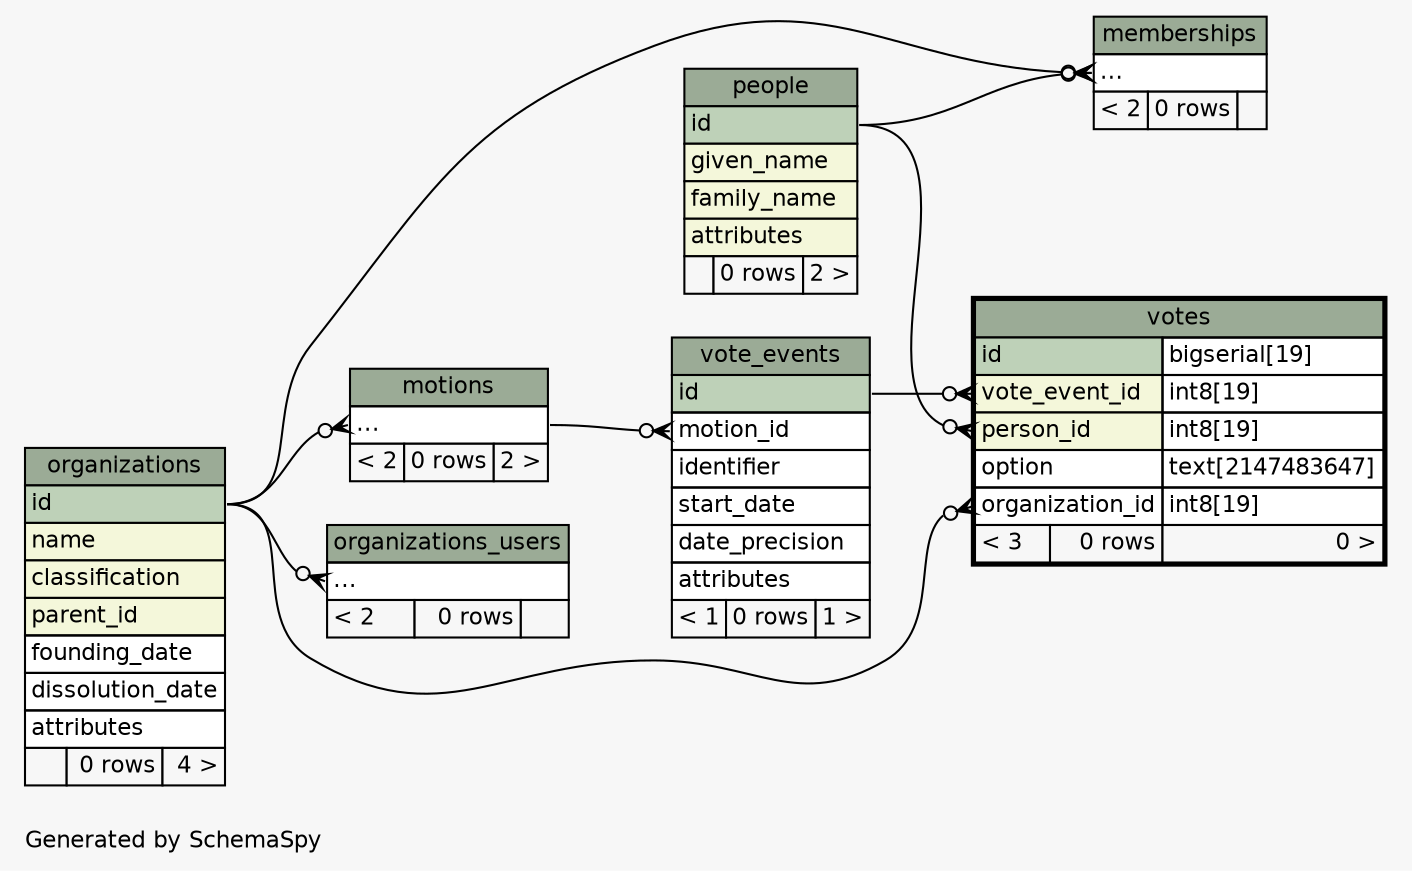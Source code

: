 // dot 2.36.0 on Linux 3.13.0-91-generic
// SchemaSpy rev 590
digraph "twoDegreesRelationshipsDiagram" {
  graph [
    rankdir="RL"
    bgcolor="#f7f7f7"
    label="\nGenerated by SchemaSpy"
    labeljust="l"
    nodesep="0.18"
    ranksep="0.46"
    fontname="Helvetica"
    fontsize="11"
  ];
  node [
    fontname="Helvetica"
    fontsize="11"
    shape="plaintext"
  ];
  edge [
    arrowsize="0.8"
  ];
  "memberships":"elipses":w -> "organizations":"id":e [arrowhead=none dir=back arrowtail=crowodot];
  "memberships":"elipses":w -> "people":"id":e [arrowhead=none dir=back arrowtail=crowodot];
  "motions":"elipses":w -> "organizations":"id":e [arrowhead=none dir=back arrowtail=crowodot];
  "organizations_users":"elipses":w -> "organizations":"id":e [arrowhead=none dir=back arrowtail=crowodot];
  "vote_events":"motion_id":w -> "motions":"elipses":e [arrowhead=none dir=back arrowtail=crowodot];
  "votes":"organization_id":w -> "organizations":"id":e [arrowhead=none dir=back arrowtail=crowodot];
  "votes":"person_id":w -> "people":"id":e [arrowhead=none dir=back arrowtail=crowodot];
  "votes":"vote_event_id":w -> "vote_events":"id":e [arrowhead=none dir=back arrowtail=crowodot];
  "memberships" [
    label=<
    <TABLE BORDER="0" CELLBORDER="1" CELLSPACING="0" BGCOLOR="#ffffff">
      <TR><TD COLSPAN="3" BGCOLOR="#9bab96" ALIGN="CENTER">memberships</TD></TR>
      <TR><TD PORT="elipses" COLSPAN="3" ALIGN="LEFT">...</TD></TR>
      <TR><TD ALIGN="LEFT" BGCOLOR="#f7f7f7">&lt; 2</TD><TD ALIGN="RIGHT" BGCOLOR="#f7f7f7">0 rows</TD><TD ALIGN="RIGHT" BGCOLOR="#f7f7f7">  </TD></TR>
    </TABLE>>
    URL="memberships.html"
    tooltip="memberships"
  ];
  "motions" [
    label=<
    <TABLE BORDER="0" CELLBORDER="1" CELLSPACING="0" BGCOLOR="#ffffff">
      <TR><TD COLSPAN="3" BGCOLOR="#9bab96" ALIGN="CENTER">motions</TD></TR>
      <TR><TD PORT="elipses" COLSPAN="3" ALIGN="LEFT">...</TD></TR>
      <TR><TD ALIGN="LEFT" BGCOLOR="#f7f7f7">&lt; 2</TD><TD ALIGN="RIGHT" BGCOLOR="#f7f7f7">0 rows</TD><TD ALIGN="RIGHT" BGCOLOR="#f7f7f7">2 &gt;</TD></TR>
    </TABLE>>
    URL="motions.html"
    tooltip="motions"
  ];
  "organizations" [
    label=<
    <TABLE BORDER="0" CELLBORDER="1" CELLSPACING="0" BGCOLOR="#ffffff">
      <TR><TD COLSPAN="3" BGCOLOR="#9bab96" ALIGN="CENTER">organizations</TD></TR>
      <TR><TD PORT="id" COLSPAN="3" BGCOLOR="#bed1b8" ALIGN="LEFT">id</TD></TR>
      <TR><TD PORT="name" COLSPAN="3" BGCOLOR="#f4f7da" ALIGN="LEFT">name</TD></TR>
      <TR><TD PORT="classification" COLSPAN="3" BGCOLOR="#f4f7da" ALIGN="LEFT">classification</TD></TR>
      <TR><TD PORT="parent_id" COLSPAN="3" BGCOLOR="#f4f7da" ALIGN="LEFT">parent_id</TD></TR>
      <TR><TD PORT="founding_date" COLSPAN="3" ALIGN="LEFT">founding_date</TD></TR>
      <TR><TD PORT="dissolution_date" COLSPAN="3" ALIGN="LEFT">dissolution_date</TD></TR>
      <TR><TD PORT="attributes" COLSPAN="3" ALIGN="LEFT">attributes</TD></TR>
      <TR><TD ALIGN="LEFT" BGCOLOR="#f7f7f7">  </TD><TD ALIGN="RIGHT" BGCOLOR="#f7f7f7">0 rows</TD><TD ALIGN="RIGHT" BGCOLOR="#f7f7f7">4 &gt;</TD></TR>
    </TABLE>>
    URL="organizations.html"
    tooltip="organizations"
  ];
  "organizations_users" [
    label=<
    <TABLE BORDER="0" CELLBORDER="1" CELLSPACING="0" BGCOLOR="#ffffff">
      <TR><TD COLSPAN="3" BGCOLOR="#9bab96" ALIGN="CENTER">organizations_users</TD></TR>
      <TR><TD PORT="elipses" COLSPAN="3" ALIGN="LEFT">...</TD></TR>
      <TR><TD ALIGN="LEFT" BGCOLOR="#f7f7f7">&lt; 2</TD><TD ALIGN="RIGHT" BGCOLOR="#f7f7f7">0 rows</TD><TD ALIGN="RIGHT" BGCOLOR="#f7f7f7">  </TD></TR>
    </TABLE>>
    URL="organizations_users.html"
    tooltip="organizations_users"
  ];
  "people" [
    label=<
    <TABLE BORDER="0" CELLBORDER="1" CELLSPACING="0" BGCOLOR="#ffffff">
      <TR><TD COLSPAN="3" BGCOLOR="#9bab96" ALIGN="CENTER">people</TD></TR>
      <TR><TD PORT="id" COLSPAN="3" BGCOLOR="#bed1b8" ALIGN="LEFT">id</TD></TR>
      <TR><TD PORT="given_name" COLSPAN="3" BGCOLOR="#f4f7da" ALIGN="LEFT">given_name</TD></TR>
      <TR><TD PORT="family_name" COLSPAN="3" BGCOLOR="#f4f7da" ALIGN="LEFT">family_name</TD></TR>
      <TR><TD PORT="attributes" COLSPAN="3" BGCOLOR="#f4f7da" ALIGN="LEFT">attributes</TD></TR>
      <TR><TD ALIGN="LEFT" BGCOLOR="#f7f7f7">  </TD><TD ALIGN="RIGHT" BGCOLOR="#f7f7f7">0 rows</TD><TD ALIGN="RIGHT" BGCOLOR="#f7f7f7">2 &gt;</TD></TR>
    </TABLE>>
    URL="people.html"
    tooltip="people"
  ];
  "vote_events" [
    label=<
    <TABLE BORDER="0" CELLBORDER="1" CELLSPACING="0" BGCOLOR="#ffffff">
      <TR><TD COLSPAN="3" BGCOLOR="#9bab96" ALIGN="CENTER">vote_events</TD></TR>
      <TR><TD PORT="id" COLSPAN="3" BGCOLOR="#bed1b8" ALIGN="LEFT">id</TD></TR>
      <TR><TD PORT="motion_id" COLSPAN="3" ALIGN="LEFT">motion_id</TD></TR>
      <TR><TD PORT="identifier" COLSPAN="3" ALIGN="LEFT">identifier</TD></TR>
      <TR><TD PORT="start_date" COLSPAN="3" ALIGN="LEFT">start_date</TD></TR>
      <TR><TD PORT="date_precision" COLSPAN="3" ALIGN="LEFT">date_precision</TD></TR>
      <TR><TD PORT="attributes" COLSPAN="3" ALIGN="LEFT">attributes</TD></TR>
      <TR><TD ALIGN="LEFT" BGCOLOR="#f7f7f7">&lt; 1</TD><TD ALIGN="RIGHT" BGCOLOR="#f7f7f7">0 rows</TD><TD ALIGN="RIGHT" BGCOLOR="#f7f7f7">1 &gt;</TD></TR>
    </TABLE>>
    URL="vote_events.html"
    tooltip="vote_events"
  ];
  "votes" [
    label=<
    <TABLE BORDER="2" CELLBORDER="1" CELLSPACING="0" BGCOLOR="#ffffff">
      <TR><TD COLSPAN="3" BGCOLOR="#9bab96" ALIGN="CENTER">votes</TD></TR>
      <TR><TD PORT="id" COLSPAN="2" BGCOLOR="#bed1b8" ALIGN="LEFT">id</TD><TD PORT="id.type" ALIGN="LEFT">bigserial[19]</TD></TR>
      <TR><TD PORT="vote_event_id" COLSPAN="2" BGCOLOR="#f4f7da" ALIGN="LEFT">vote_event_id</TD><TD PORT="vote_event_id.type" ALIGN="LEFT">int8[19]</TD></TR>
      <TR><TD PORT="person_id" COLSPAN="2" BGCOLOR="#f4f7da" ALIGN="LEFT">person_id</TD><TD PORT="person_id.type" ALIGN="LEFT">int8[19]</TD></TR>
      <TR><TD PORT="option" COLSPAN="2" ALIGN="LEFT">option</TD><TD PORT="option.type" ALIGN="LEFT">text[2147483647]</TD></TR>
      <TR><TD PORT="organization_id" COLSPAN="2" ALIGN="LEFT">organization_id</TD><TD PORT="organization_id.type" ALIGN="LEFT">int8[19]</TD></TR>
      <TR><TD ALIGN="LEFT" BGCOLOR="#f7f7f7">&lt; 3</TD><TD ALIGN="RIGHT" BGCOLOR="#f7f7f7">0 rows</TD><TD ALIGN="RIGHT" BGCOLOR="#f7f7f7">0 &gt;</TD></TR>
    </TABLE>>
    URL="votes.html"
    tooltip="votes"
  ];
}
